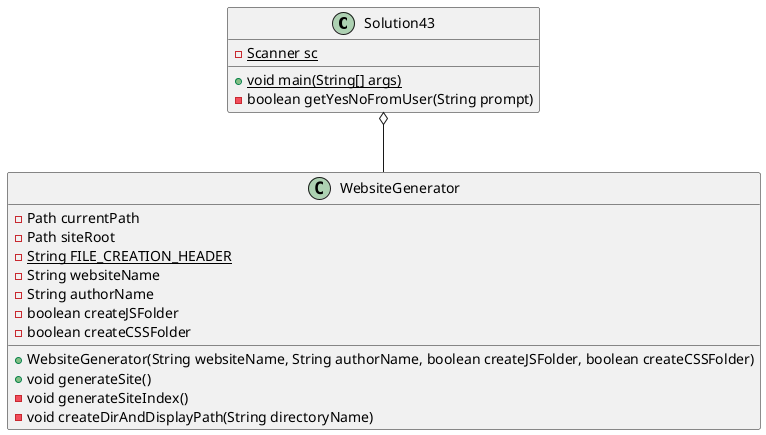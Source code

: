 @startuml
'https://plantuml.com/class-diagram

class Solution43
{
    -{static} Scanner sc

    +{static} void main(String[] args)
    -boolean getYesNoFromUser(String prompt)
}

class WebsiteGenerator
{
    -Path currentPath
    -Path siteRoot
    -{static} String FILE_CREATION_HEADER
    -String websiteName
    -String authorName
    -boolean createJSFolder
    -boolean createCSSFolder

    +WebsiteGenerator(String websiteName, String authorName, boolean createJSFolder, boolean createCSSFolder)
    +void generateSite()
    -void generateSiteIndex()
    -void createDirAndDisplayPath(String directoryName)
}

Solution43 o-- WebsiteGenerator

@enduml